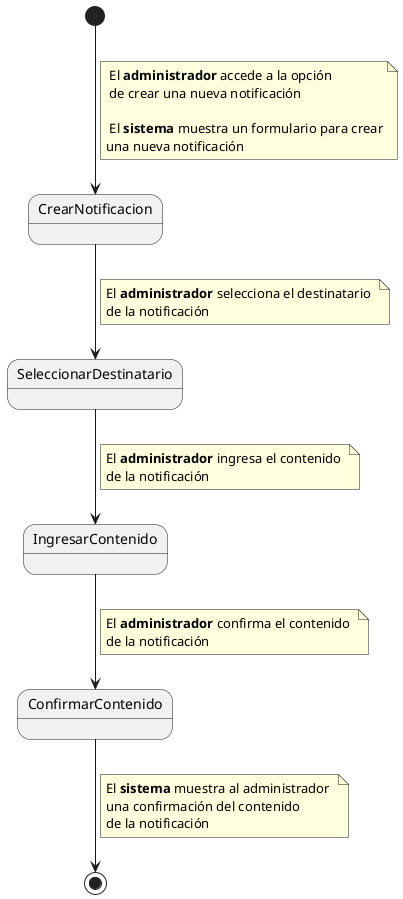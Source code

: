 @startuml

[*] --> CrearNotificacion
note on link
 El **administrador** accede a la opción 
 de crear una nueva notificación

 El **sistema** muestra un formulario para crear
una nueva notificación
end note

CrearNotificacion --> SeleccionarDestinatario
note on link
 El **administrador** selecciona el destinatario 
 de la notificación
end note

SeleccionarDestinatario --> IngresarContenido
note on link
 El **administrador** ingresa el contenido 
 de la notificación
end note

IngresarContenido --> ConfirmarContenido 
note on link
 El **administrador** confirma el contenido 
 de la notificación
end note

ConfirmarContenido --> [*]
note on link
 El **sistema** muestra al administrador 
 una confirmación del contenido 
 de la notificación
end note

@enduml
